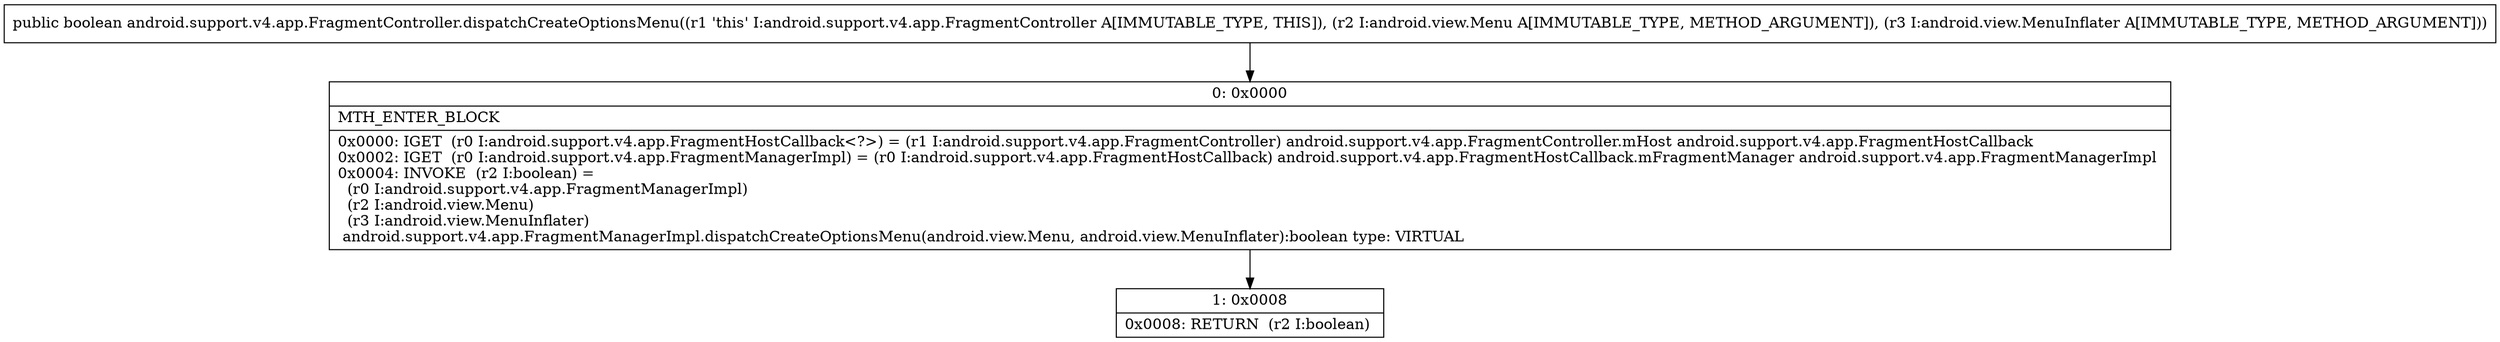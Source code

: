 digraph "CFG forandroid.support.v4.app.FragmentController.dispatchCreateOptionsMenu(Landroid\/view\/Menu;Landroid\/view\/MenuInflater;)Z" {
Node_0 [shape=record,label="{0\:\ 0x0000|MTH_ENTER_BLOCK\l|0x0000: IGET  (r0 I:android.support.v4.app.FragmentHostCallback\<?\>) = (r1 I:android.support.v4.app.FragmentController) android.support.v4.app.FragmentController.mHost android.support.v4.app.FragmentHostCallback \l0x0002: IGET  (r0 I:android.support.v4.app.FragmentManagerImpl) = (r0 I:android.support.v4.app.FragmentHostCallback) android.support.v4.app.FragmentHostCallback.mFragmentManager android.support.v4.app.FragmentManagerImpl \l0x0004: INVOKE  (r2 I:boolean) = \l  (r0 I:android.support.v4.app.FragmentManagerImpl)\l  (r2 I:android.view.Menu)\l  (r3 I:android.view.MenuInflater)\l android.support.v4.app.FragmentManagerImpl.dispatchCreateOptionsMenu(android.view.Menu, android.view.MenuInflater):boolean type: VIRTUAL \l}"];
Node_1 [shape=record,label="{1\:\ 0x0008|0x0008: RETURN  (r2 I:boolean) \l}"];
MethodNode[shape=record,label="{public boolean android.support.v4.app.FragmentController.dispatchCreateOptionsMenu((r1 'this' I:android.support.v4.app.FragmentController A[IMMUTABLE_TYPE, THIS]), (r2 I:android.view.Menu A[IMMUTABLE_TYPE, METHOD_ARGUMENT]), (r3 I:android.view.MenuInflater A[IMMUTABLE_TYPE, METHOD_ARGUMENT])) }"];
MethodNode -> Node_0;
Node_0 -> Node_1;
}

